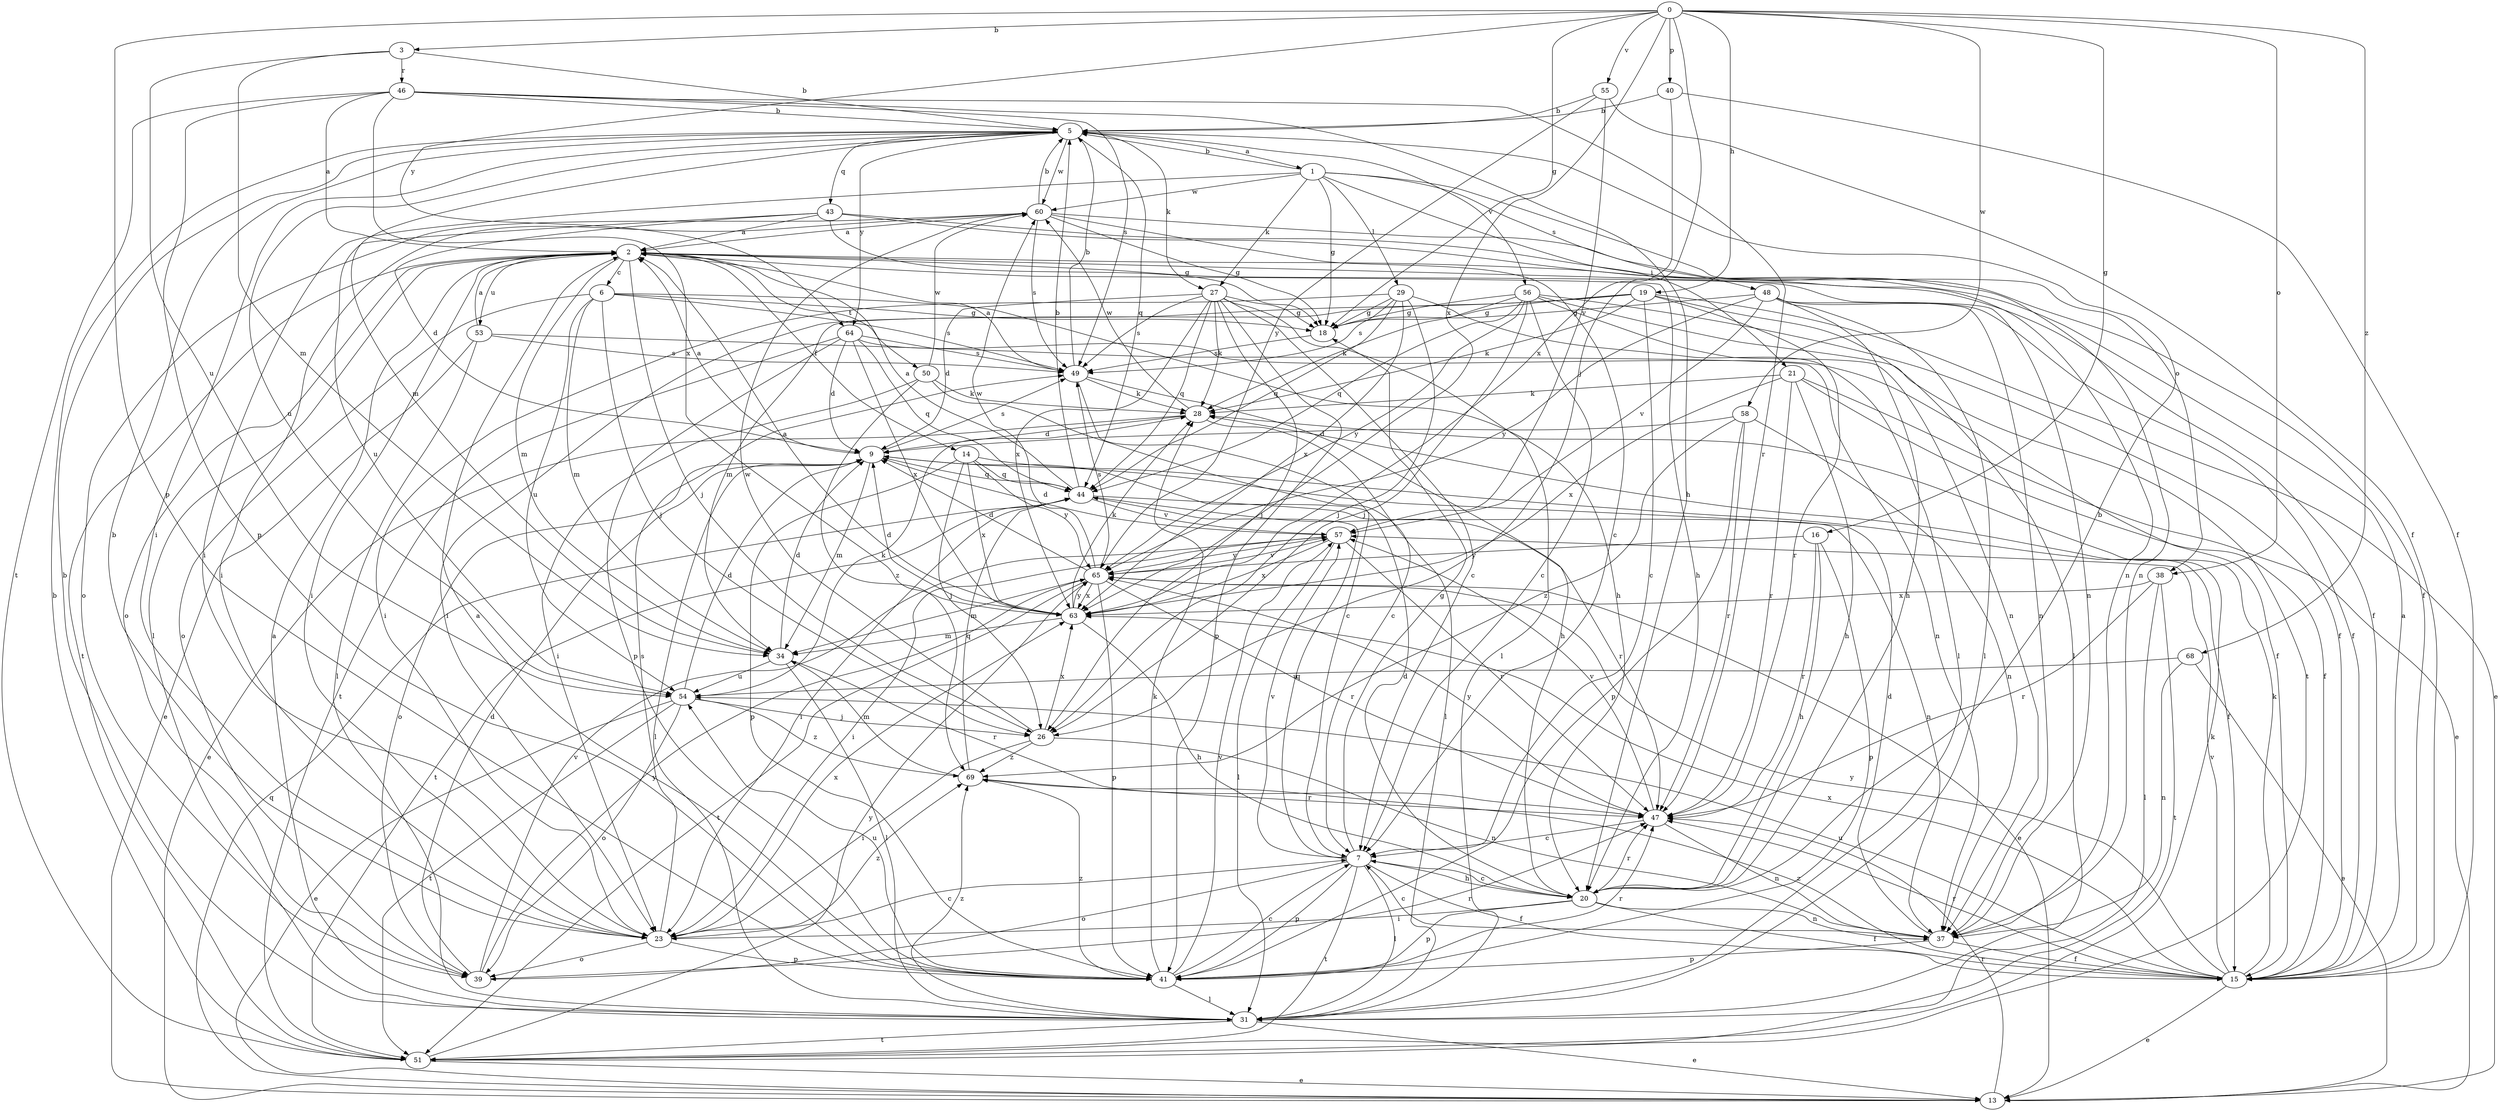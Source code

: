 strict digraph  {
0;
1;
2;
3;
5;
6;
7;
9;
13;
14;
15;
16;
18;
19;
20;
21;
23;
26;
27;
28;
29;
31;
34;
37;
38;
39;
40;
41;
43;
44;
46;
47;
48;
49;
50;
51;
53;
54;
55;
56;
57;
58;
60;
63;
64;
65;
68;
69;
0 -> 3  [label=b];
0 -> 16  [label=g];
0 -> 18  [label=g];
0 -> 19  [label=h];
0 -> 26  [label=j];
0 -> 38  [label=o];
0 -> 40  [label=p];
0 -> 41  [label=p];
0 -> 55  [label=v];
0 -> 58  [label=w];
0 -> 63  [label=x];
0 -> 64  [label=y];
0 -> 68  [label=z];
1 -> 5  [label=b];
1 -> 18  [label=g];
1 -> 21  [label=i];
1 -> 23  [label=i];
1 -> 27  [label=k];
1 -> 29  [label=l];
1 -> 38  [label=o];
1 -> 48  [label=s];
1 -> 60  [label=w];
2 -> 6  [label=c];
2 -> 14  [label=f];
2 -> 15  [label=f];
2 -> 20  [label=h];
2 -> 23  [label=i];
2 -> 26  [label=j];
2 -> 31  [label=l];
2 -> 34  [label=m];
2 -> 37  [label=n];
2 -> 39  [label=o];
2 -> 50  [label=t];
2 -> 51  [label=t];
2 -> 53  [label=u];
3 -> 5  [label=b];
3 -> 34  [label=m];
3 -> 46  [label=r];
3 -> 54  [label=u];
5 -> 1  [label=a];
5 -> 23  [label=i];
5 -> 27  [label=k];
5 -> 34  [label=m];
5 -> 43  [label=q];
5 -> 44  [label=q];
5 -> 54  [label=u];
5 -> 56  [label=v];
5 -> 60  [label=w];
5 -> 64  [label=y];
6 -> 18  [label=g];
6 -> 20  [label=h];
6 -> 26  [label=j];
6 -> 34  [label=m];
6 -> 39  [label=o];
6 -> 49  [label=s];
6 -> 54  [label=u];
7 -> 15  [label=f];
7 -> 18  [label=g];
7 -> 20  [label=h];
7 -> 31  [label=l];
7 -> 39  [label=o];
7 -> 41  [label=p];
7 -> 44  [label=q];
7 -> 51  [label=t];
7 -> 57  [label=v];
9 -> 2  [label=a];
9 -> 31  [label=l];
9 -> 34  [label=m];
9 -> 39  [label=o];
9 -> 44  [label=q];
9 -> 49  [label=s];
13 -> 44  [label=q];
13 -> 47  [label=r];
14 -> 15  [label=f];
14 -> 26  [label=j];
14 -> 41  [label=p];
14 -> 44  [label=q];
14 -> 63  [label=x];
14 -> 65  [label=y];
15 -> 2  [label=a];
15 -> 13  [label=e];
15 -> 28  [label=k];
15 -> 47  [label=r];
15 -> 54  [label=u];
15 -> 57  [label=v];
15 -> 63  [label=x];
15 -> 65  [label=y];
15 -> 69  [label=z];
16 -> 20  [label=h];
16 -> 41  [label=p];
16 -> 47  [label=r];
16 -> 65  [label=y];
18 -> 49  [label=s];
19 -> 7  [label=c];
19 -> 13  [label=e];
19 -> 18  [label=g];
19 -> 23  [label=i];
19 -> 28  [label=k];
19 -> 31  [label=l];
19 -> 34  [label=m];
19 -> 47  [label=r];
20 -> 5  [label=b];
20 -> 7  [label=c];
20 -> 9  [label=d];
20 -> 15  [label=f];
20 -> 23  [label=i];
20 -> 37  [label=n];
20 -> 41  [label=p];
20 -> 47  [label=r];
21 -> 13  [label=e];
21 -> 15  [label=f];
21 -> 20  [label=h];
21 -> 28  [label=k];
21 -> 47  [label=r];
21 -> 63  [label=x];
23 -> 5  [label=b];
23 -> 7  [label=c];
23 -> 39  [label=o];
23 -> 41  [label=p];
23 -> 49  [label=s];
23 -> 63  [label=x];
23 -> 69  [label=z];
26 -> 23  [label=i];
26 -> 37  [label=n];
26 -> 60  [label=w];
26 -> 63  [label=x];
26 -> 69  [label=z];
27 -> 7  [label=c];
27 -> 9  [label=d];
27 -> 18  [label=g];
27 -> 26  [label=j];
27 -> 28  [label=k];
27 -> 31  [label=l];
27 -> 41  [label=p];
27 -> 44  [label=q];
27 -> 49  [label=s];
27 -> 63  [label=x];
28 -> 9  [label=d];
28 -> 13  [label=e];
28 -> 31  [label=l];
28 -> 60  [label=w];
29 -> 18  [label=g];
29 -> 23  [label=i];
29 -> 26  [label=j];
29 -> 31  [label=l];
29 -> 44  [label=q];
29 -> 49  [label=s];
29 -> 63  [label=x];
31 -> 2  [label=a];
31 -> 5  [label=b];
31 -> 13  [label=e];
31 -> 51  [label=t];
31 -> 69  [label=z];
34 -> 9  [label=d];
34 -> 31  [label=l];
34 -> 47  [label=r];
34 -> 54  [label=u];
37 -> 7  [label=c];
37 -> 9  [label=d];
37 -> 15  [label=f];
37 -> 41  [label=p];
38 -> 31  [label=l];
38 -> 47  [label=r];
38 -> 51  [label=t];
38 -> 63  [label=x];
39 -> 9  [label=d];
39 -> 47  [label=r];
39 -> 57  [label=v];
39 -> 65  [label=y];
40 -> 5  [label=b];
40 -> 15  [label=f];
40 -> 63  [label=x];
41 -> 2  [label=a];
41 -> 7  [label=c];
41 -> 28  [label=k];
41 -> 31  [label=l];
41 -> 47  [label=r];
41 -> 54  [label=u];
41 -> 57  [label=v];
41 -> 69  [label=z];
43 -> 2  [label=a];
43 -> 9  [label=d];
43 -> 15  [label=f];
43 -> 18  [label=g];
43 -> 37  [label=n];
43 -> 54  [label=u];
44 -> 2  [label=a];
44 -> 5  [label=b];
44 -> 23  [label=i];
44 -> 37  [label=n];
44 -> 47  [label=r];
44 -> 51  [label=t];
44 -> 57  [label=v];
46 -> 2  [label=a];
46 -> 5  [label=b];
46 -> 20  [label=h];
46 -> 41  [label=p];
46 -> 47  [label=r];
46 -> 49  [label=s];
46 -> 51  [label=t];
46 -> 63  [label=x];
47 -> 7  [label=c];
47 -> 37  [label=n];
47 -> 57  [label=v];
47 -> 65  [label=y];
48 -> 15  [label=f];
48 -> 18  [label=g];
48 -> 20  [label=h];
48 -> 31  [label=l];
48 -> 37  [label=n];
48 -> 57  [label=v];
48 -> 65  [label=y];
49 -> 2  [label=a];
49 -> 5  [label=b];
49 -> 7  [label=c];
49 -> 20  [label=h];
49 -> 28  [label=k];
50 -> 7  [label=c];
50 -> 23  [label=i];
50 -> 28  [label=k];
50 -> 60  [label=w];
50 -> 69  [label=z];
51 -> 5  [label=b];
51 -> 13  [label=e];
51 -> 28  [label=k];
51 -> 65  [label=y];
53 -> 2  [label=a];
53 -> 13  [label=e];
53 -> 31  [label=l];
53 -> 37  [label=n];
53 -> 49  [label=s];
54 -> 9  [label=d];
54 -> 13  [label=e];
54 -> 26  [label=j];
54 -> 28  [label=k];
54 -> 39  [label=o];
54 -> 51  [label=t];
54 -> 69  [label=z];
55 -> 5  [label=b];
55 -> 15  [label=f];
55 -> 57  [label=v];
55 -> 65  [label=y];
56 -> 7  [label=c];
56 -> 15  [label=f];
56 -> 18  [label=g];
56 -> 26  [label=j];
56 -> 28  [label=k];
56 -> 37  [label=n];
56 -> 44  [label=q];
56 -> 51  [label=t];
56 -> 65  [label=y];
57 -> 9  [label=d];
57 -> 23  [label=i];
57 -> 31  [label=l];
57 -> 47  [label=r];
57 -> 63  [label=x];
57 -> 65  [label=y];
58 -> 9  [label=d];
58 -> 37  [label=n];
58 -> 41  [label=p];
58 -> 47  [label=r];
58 -> 69  [label=z];
60 -> 2  [label=a];
60 -> 5  [label=b];
60 -> 7  [label=c];
60 -> 18  [label=g];
60 -> 23  [label=i];
60 -> 37  [label=n];
60 -> 39  [label=o];
60 -> 49  [label=s];
63 -> 2  [label=a];
63 -> 9  [label=d];
63 -> 20  [label=h];
63 -> 28  [label=k];
63 -> 34  [label=m];
63 -> 65  [label=y];
64 -> 9  [label=d];
64 -> 15  [label=f];
64 -> 41  [label=p];
64 -> 44  [label=q];
64 -> 49  [label=s];
64 -> 51  [label=t];
64 -> 63  [label=x];
65 -> 9  [label=d];
65 -> 13  [label=e];
65 -> 34  [label=m];
65 -> 41  [label=p];
65 -> 47  [label=r];
65 -> 49  [label=s];
65 -> 51  [label=t];
65 -> 57  [label=v];
65 -> 60  [label=w];
65 -> 63  [label=x];
68 -> 13  [label=e];
68 -> 37  [label=n];
68 -> 54  [label=u];
69 -> 34  [label=m];
69 -> 44  [label=q];
69 -> 47  [label=r];
}
